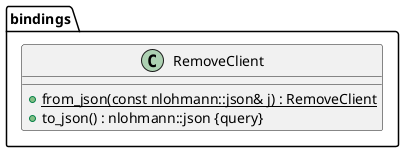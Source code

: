 @startuml ServerBindingClass


/' Objects '/

namespace bindings {
	class RemoveClient {
		+{static} from_json(const nlohmann::json& j) : RemoveClient
		+to_json() : nlohmann::json {query}
	}
}





/' Inheritance relationships '/




/' Aggregation relationships '/





/' Nested objects '/



@enduml
